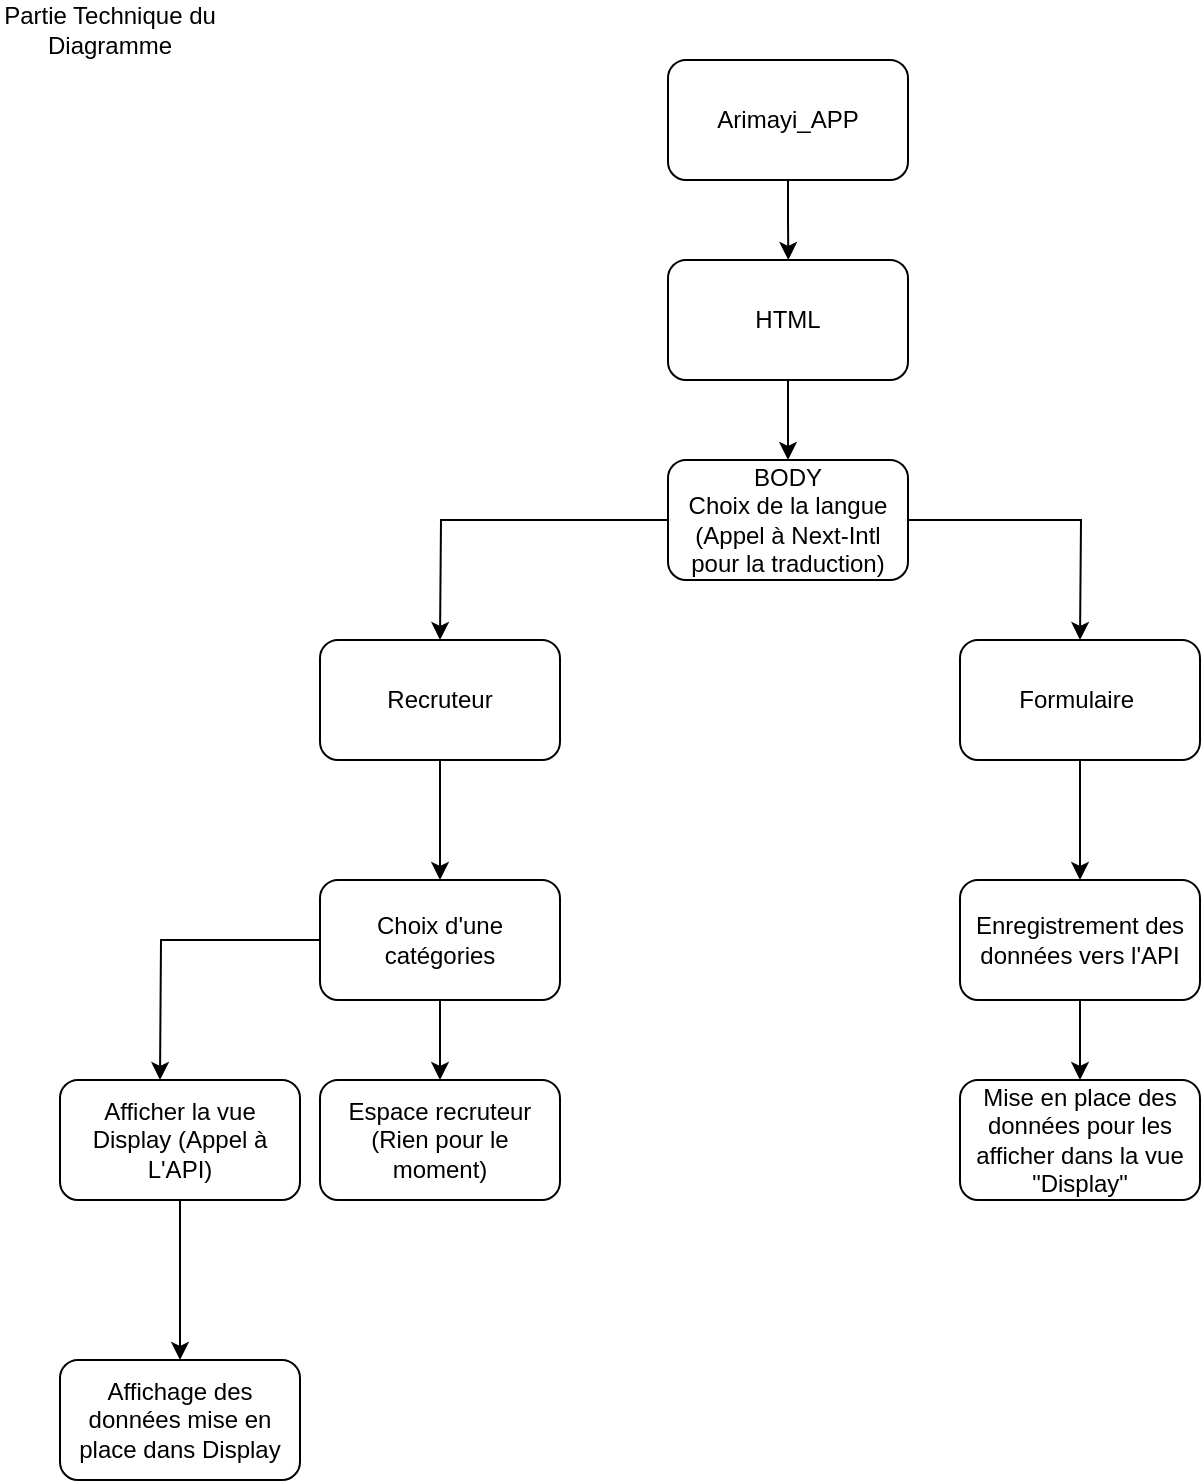 <mxfile version="24.7.17">
  <diagram name="Page-1" id="W24mBcpUI6esp9S-jYM2">
    <mxGraphModel dx="1418" dy="820" grid="1" gridSize="10" guides="1" tooltips="1" connect="1" arrows="1" fold="1" page="1" pageScale="1" pageWidth="827" pageHeight="1169" math="0" shadow="0">
      <root>
        <mxCell id="0" />
        <mxCell id="1" parent="0" />
        <mxCell id="i95l24k32sUG_Ed9lUVW-3" style="edgeStyle=orthogonalEdgeStyle;rounded=0;orthogonalLoop=1;jettySize=auto;html=1;exitX=0.5;exitY=1;exitDx=0;exitDy=0;" parent="1" source="i95l24k32sUG_Ed9lUVW-1" edge="1">
          <mxGeometry relative="1" as="geometry">
            <mxPoint x="414.167" y="160.0" as="targetPoint" />
          </mxGeometry>
        </mxCell>
        <mxCell id="i95l24k32sUG_Ed9lUVW-1" value="Arimayi_APP" style="rounded=1;whiteSpace=wrap;html=1;" parent="1" vertex="1">
          <mxGeometry x="354" y="60" width="120" height="60" as="geometry" />
        </mxCell>
        <mxCell id="i95l24k32sUG_Ed9lUVW-2" value="Partie Technique du Diagramme" style="text;html=1;align=center;verticalAlign=middle;whiteSpace=wrap;rounded=0;" parent="1" vertex="1">
          <mxGeometry x="20" y="30" width="110" height="30" as="geometry" />
        </mxCell>
        <mxCell id="i95l24k32sUG_Ed9lUVW-5" style="edgeStyle=orthogonalEdgeStyle;rounded=0;orthogonalLoop=1;jettySize=auto;html=1;" parent="1" source="i95l24k32sUG_Ed9lUVW-4" edge="1">
          <mxGeometry relative="1" as="geometry">
            <mxPoint x="414" y="260.0" as="targetPoint" />
          </mxGeometry>
        </mxCell>
        <mxCell id="i95l24k32sUG_Ed9lUVW-4" value="HTML" style="rounded=1;whiteSpace=wrap;html=1;" parent="1" vertex="1">
          <mxGeometry x="354" y="160" width="120" height="60" as="geometry" />
        </mxCell>
        <mxCell id="i95l24k32sUG_Ed9lUVW-7" style="edgeStyle=orthogonalEdgeStyle;rounded=0;orthogonalLoop=1;jettySize=auto;html=1;" parent="1" source="i95l24k32sUG_Ed9lUVW-6" edge="1">
          <mxGeometry relative="1" as="geometry">
            <mxPoint x="240" y="350" as="targetPoint" />
          </mxGeometry>
        </mxCell>
        <mxCell id="i95l24k32sUG_Ed9lUVW-9" style="edgeStyle=orthogonalEdgeStyle;rounded=0;orthogonalLoop=1;jettySize=auto;html=1;exitX=1;exitY=0.5;exitDx=0;exitDy=0;" parent="1" source="i95l24k32sUG_Ed9lUVW-6" edge="1">
          <mxGeometry relative="1" as="geometry">
            <mxPoint x="560" y="350" as="targetPoint" />
          </mxGeometry>
        </mxCell>
        <mxCell id="i95l24k32sUG_Ed9lUVW-6" value="BODY&lt;div&gt;Choix de la langue (Appel à Next-Intl pour la traduction)&lt;/div&gt;" style="rounded=1;whiteSpace=wrap;html=1;" parent="1" vertex="1">
          <mxGeometry x="354" y="260" width="120" height="60" as="geometry" />
        </mxCell>
        <mxCell id="i95l24k32sUG_Ed9lUVW-13" style="edgeStyle=orthogonalEdgeStyle;rounded=0;orthogonalLoop=1;jettySize=auto;html=1;exitX=0.5;exitY=1;exitDx=0;exitDy=0;" parent="1" source="i95l24k32sUG_Ed9lUVW-10" edge="1">
          <mxGeometry relative="1" as="geometry">
            <mxPoint x="240" y="470" as="targetPoint" />
          </mxGeometry>
        </mxCell>
        <mxCell id="i95l24k32sUG_Ed9lUVW-10" value="Recruteur" style="rounded=1;whiteSpace=wrap;html=1;" parent="1" vertex="1">
          <mxGeometry x="180" y="350" width="120" height="60" as="geometry" />
        </mxCell>
        <mxCell id="i95l24k32sUG_Ed9lUVW-16" style="edgeStyle=orthogonalEdgeStyle;rounded=0;orthogonalLoop=1;jettySize=auto;html=1;exitX=0.5;exitY=1;exitDx=0;exitDy=0;" parent="1" source="i95l24k32sUG_Ed9lUVW-11" edge="1">
          <mxGeometry relative="1" as="geometry">
            <mxPoint x="560" y="470" as="targetPoint" />
          </mxGeometry>
        </mxCell>
        <mxCell id="i95l24k32sUG_Ed9lUVW-11" value="Formulaire&amp;nbsp;" style="rounded=1;whiteSpace=wrap;html=1;" parent="1" vertex="1">
          <mxGeometry x="500" y="350" width="120" height="60" as="geometry" />
        </mxCell>
        <mxCell id="i95l24k32sUG_Ed9lUVW-23" style="edgeStyle=orthogonalEdgeStyle;rounded=0;orthogonalLoop=1;jettySize=auto;html=1;" parent="1" source="i95l24k32sUG_Ed9lUVW-15" edge="1">
          <mxGeometry relative="1" as="geometry">
            <mxPoint x="100" y="570" as="targetPoint" />
          </mxGeometry>
        </mxCell>
        <mxCell id="i95l24k32sUG_Ed9lUVW-25" style="edgeStyle=orthogonalEdgeStyle;rounded=0;orthogonalLoop=1;jettySize=auto;html=1;" parent="1" source="i95l24k32sUG_Ed9lUVW-15" edge="1">
          <mxGeometry relative="1" as="geometry">
            <mxPoint x="240" y="570" as="targetPoint" />
          </mxGeometry>
        </mxCell>
        <mxCell id="i95l24k32sUG_Ed9lUVW-15" value="Choix d&#39;une catégories" style="rounded=1;whiteSpace=wrap;html=1;" parent="1" vertex="1">
          <mxGeometry x="180" y="470" width="120" height="60" as="geometry" />
        </mxCell>
        <mxCell id="i95l24k32sUG_Ed9lUVW-21" style="edgeStyle=orthogonalEdgeStyle;rounded=0;orthogonalLoop=1;jettySize=auto;html=1;exitX=0.5;exitY=1;exitDx=0;exitDy=0;" parent="1" source="i95l24k32sUG_Ed9lUVW-17" edge="1">
          <mxGeometry relative="1" as="geometry">
            <mxPoint x="560" y="570" as="targetPoint" />
          </mxGeometry>
        </mxCell>
        <mxCell id="i95l24k32sUG_Ed9lUVW-17" value="Enregistrement des données vers l&#39;API" style="rounded=1;whiteSpace=wrap;html=1;" parent="1" vertex="1">
          <mxGeometry x="500" y="470" width="120" height="60" as="geometry" />
        </mxCell>
        <mxCell id="i95l24k32sUG_Ed9lUVW-22" value="Mise en place des données pour les afficher dans la vue &quot;Display&quot;" style="rounded=1;whiteSpace=wrap;html=1;" parent="1" vertex="1">
          <mxGeometry x="500" y="570" width="120" height="60" as="geometry" />
        </mxCell>
        <mxCell id="i95l24k32sUG_Ed9lUVW-27" style="edgeStyle=orthogonalEdgeStyle;rounded=0;orthogonalLoop=1;jettySize=auto;html=1;" parent="1" source="i95l24k32sUG_Ed9lUVW-24" edge="1">
          <mxGeometry relative="1" as="geometry">
            <mxPoint x="110" y="710" as="targetPoint" />
          </mxGeometry>
        </mxCell>
        <mxCell id="i95l24k32sUG_Ed9lUVW-24" value="Afficher la vue Display (Appel à L&#39;API)" style="rounded=1;whiteSpace=wrap;html=1;" parent="1" vertex="1">
          <mxGeometry x="50" y="570" width="120" height="60" as="geometry" />
        </mxCell>
        <mxCell id="i95l24k32sUG_Ed9lUVW-26" value="Espace recruteur&lt;div&gt;(Rien pour le moment)&lt;/div&gt;" style="rounded=1;whiteSpace=wrap;html=1;" parent="1" vertex="1">
          <mxGeometry x="180" y="570" width="120" height="60" as="geometry" />
        </mxCell>
        <mxCell id="i95l24k32sUG_Ed9lUVW-28" value="Affichage des données mise en place dans Display" style="rounded=1;whiteSpace=wrap;html=1;" parent="1" vertex="1">
          <mxGeometry x="50" y="710" width="120" height="60" as="geometry" />
        </mxCell>
      </root>
    </mxGraphModel>
  </diagram>
</mxfile>
